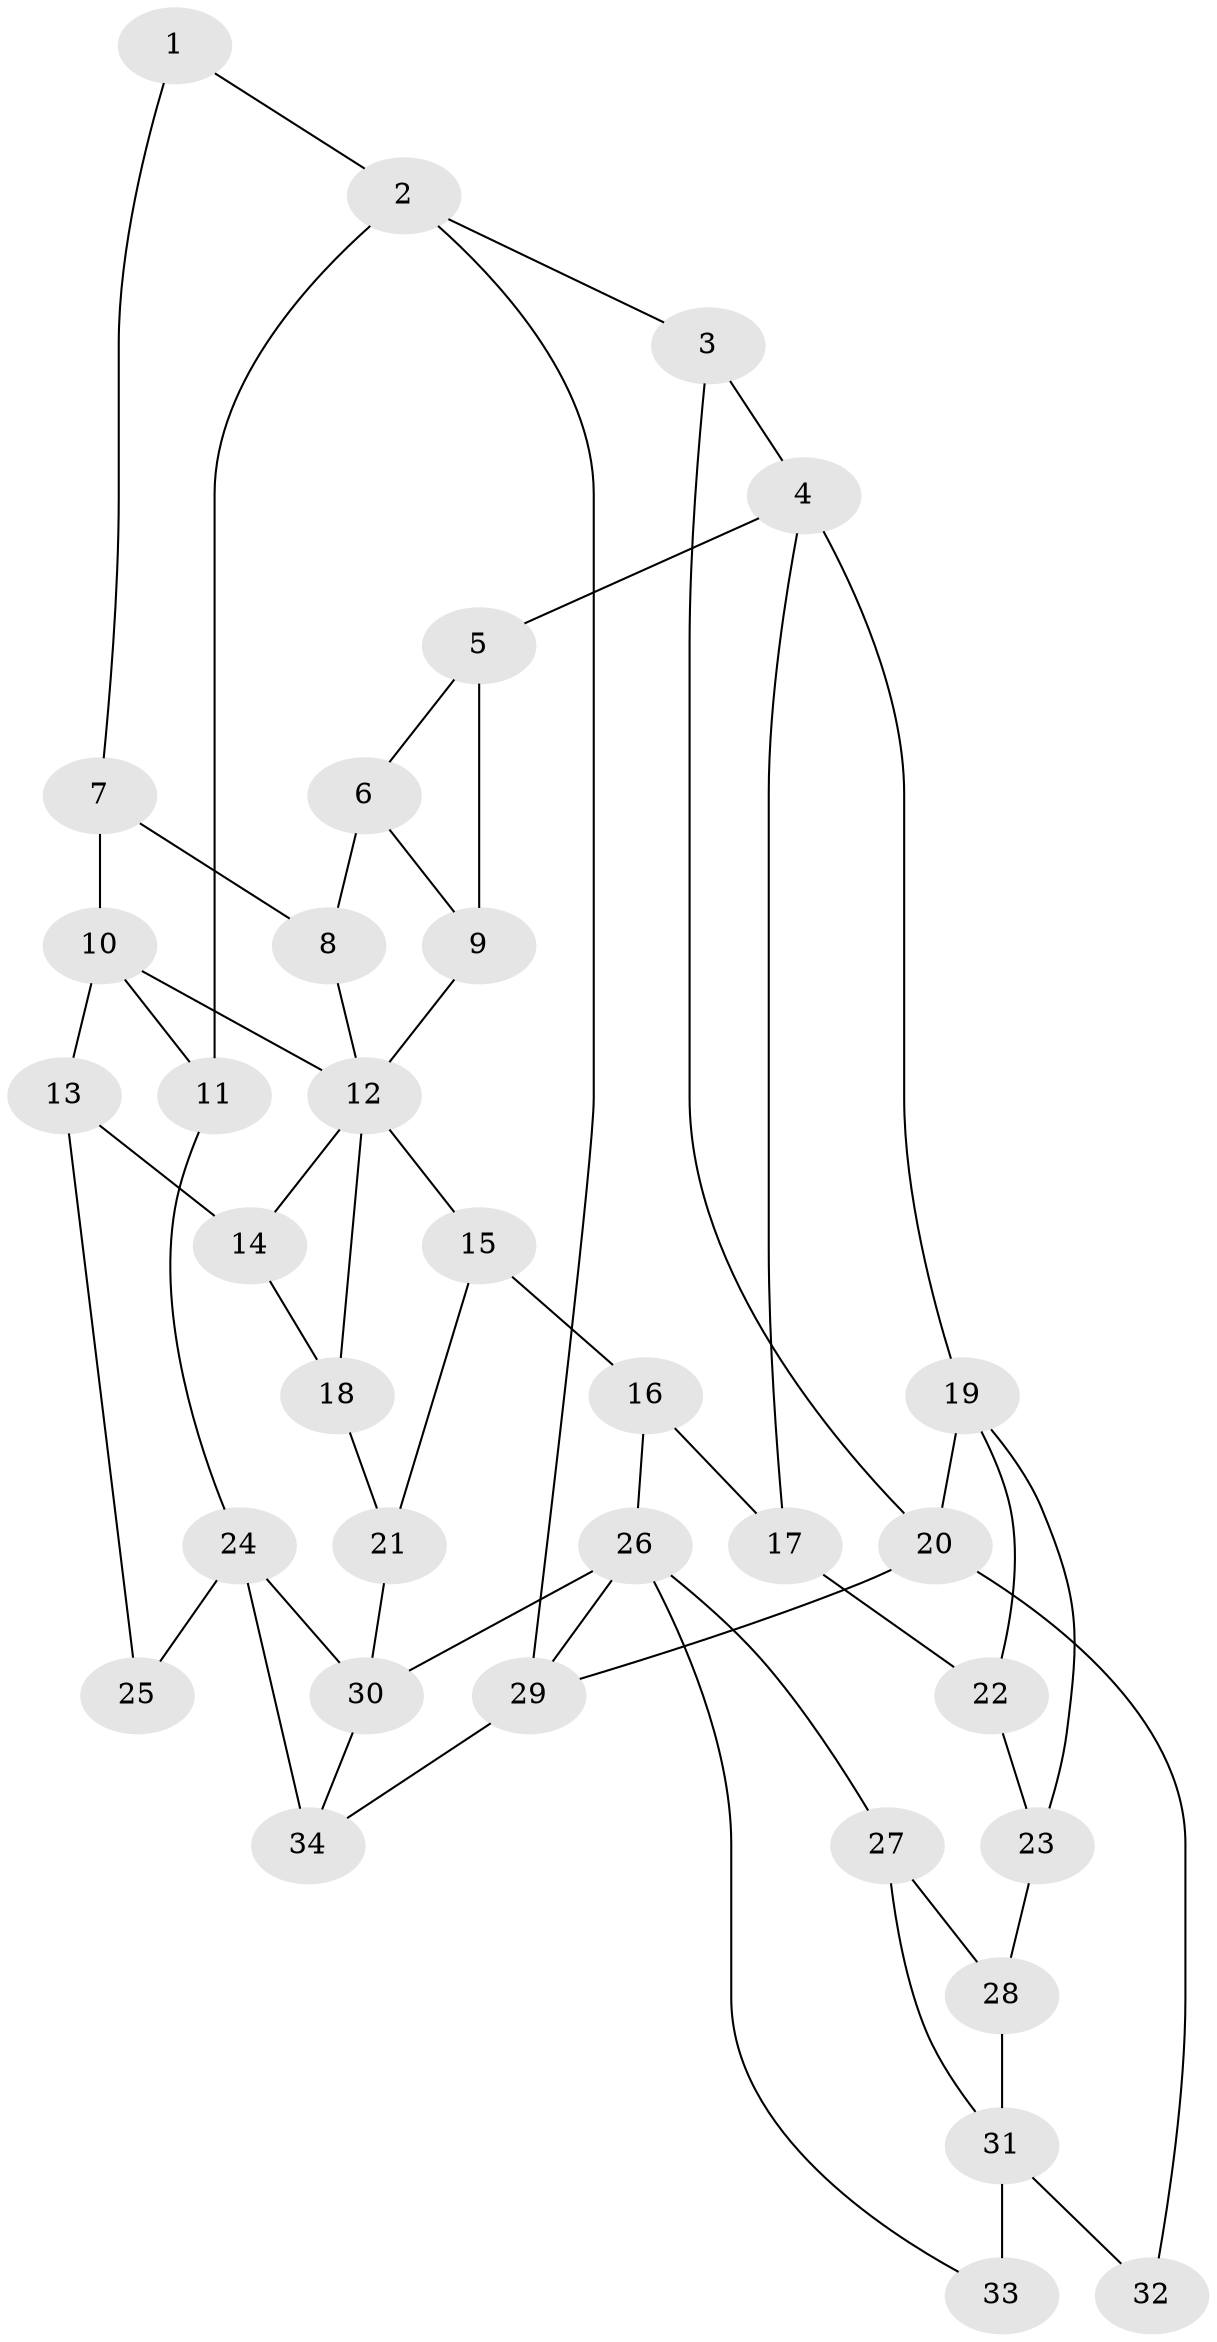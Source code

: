 // original degree distribution, {3: 0.029850746268656716, 6: 0.23880597014925373, 5: 0.44776119402985076, 4: 0.2835820895522388}
// Generated by graph-tools (version 1.1) at 2025/38/03/09/25 02:38:24]
// undirected, 34 vertices, 56 edges
graph export_dot {
graph [start="1"]
  node [color=gray90,style=filled];
  1;
  2;
  3;
  4;
  5;
  6;
  7;
  8;
  9;
  10;
  11;
  12;
  13;
  14;
  15;
  16;
  17;
  18;
  19;
  20;
  21;
  22;
  23;
  24;
  25;
  26;
  27;
  28;
  29;
  30;
  31;
  32;
  33;
  34;
  1 -- 2 [weight=1.0];
  1 -- 7 [weight=1.0];
  2 -- 3 [weight=1.0];
  2 -- 11 [weight=1.0];
  2 -- 29 [weight=1.0];
  3 -- 4 [weight=1.0];
  3 -- 20 [weight=1.0];
  4 -- 5 [weight=2.0];
  4 -- 17 [weight=1.0];
  4 -- 19 [weight=1.0];
  5 -- 6 [weight=1.0];
  5 -- 9 [weight=1.0];
  6 -- 8 [weight=1.0];
  6 -- 9 [weight=1.0];
  7 -- 8 [weight=1.0];
  7 -- 10 [weight=1.0];
  8 -- 12 [weight=1.0];
  9 -- 12 [weight=1.0];
  10 -- 11 [weight=2.0];
  10 -- 12 [weight=1.0];
  10 -- 13 [weight=2.0];
  11 -- 24 [weight=1.0];
  12 -- 14 [weight=1.0];
  12 -- 15 [weight=1.0];
  12 -- 18 [weight=1.0];
  13 -- 14 [weight=2.0];
  13 -- 25 [weight=1.0];
  14 -- 18 [weight=1.0];
  15 -- 16 [weight=1.0];
  15 -- 21 [weight=1.0];
  16 -- 17 [weight=1.0];
  16 -- 26 [weight=1.0];
  17 -- 22 [weight=1.0];
  18 -- 21 [weight=1.0];
  19 -- 20 [weight=2.0];
  19 -- 22 [weight=1.0];
  19 -- 23 [weight=1.0];
  20 -- 29 [weight=1.0];
  20 -- 32 [weight=2.0];
  21 -- 30 [weight=1.0];
  22 -- 23 [weight=1.0];
  23 -- 28 [weight=1.0];
  24 -- 25 [weight=2.0];
  24 -- 30 [weight=2.0];
  24 -- 34 [weight=2.0];
  26 -- 27 [weight=1.0];
  26 -- 29 [weight=1.0];
  26 -- 30 [weight=1.0];
  26 -- 33 [weight=1.0];
  27 -- 28 [weight=1.0];
  27 -- 31 [weight=1.0];
  28 -- 31 [weight=1.0];
  29 -- 34 [weight=1.0];
  30 -- 34 [weight=1.0];
  31 -- 32 [weight=2.0];
  31 -- 33 [weight=2.0];
}
